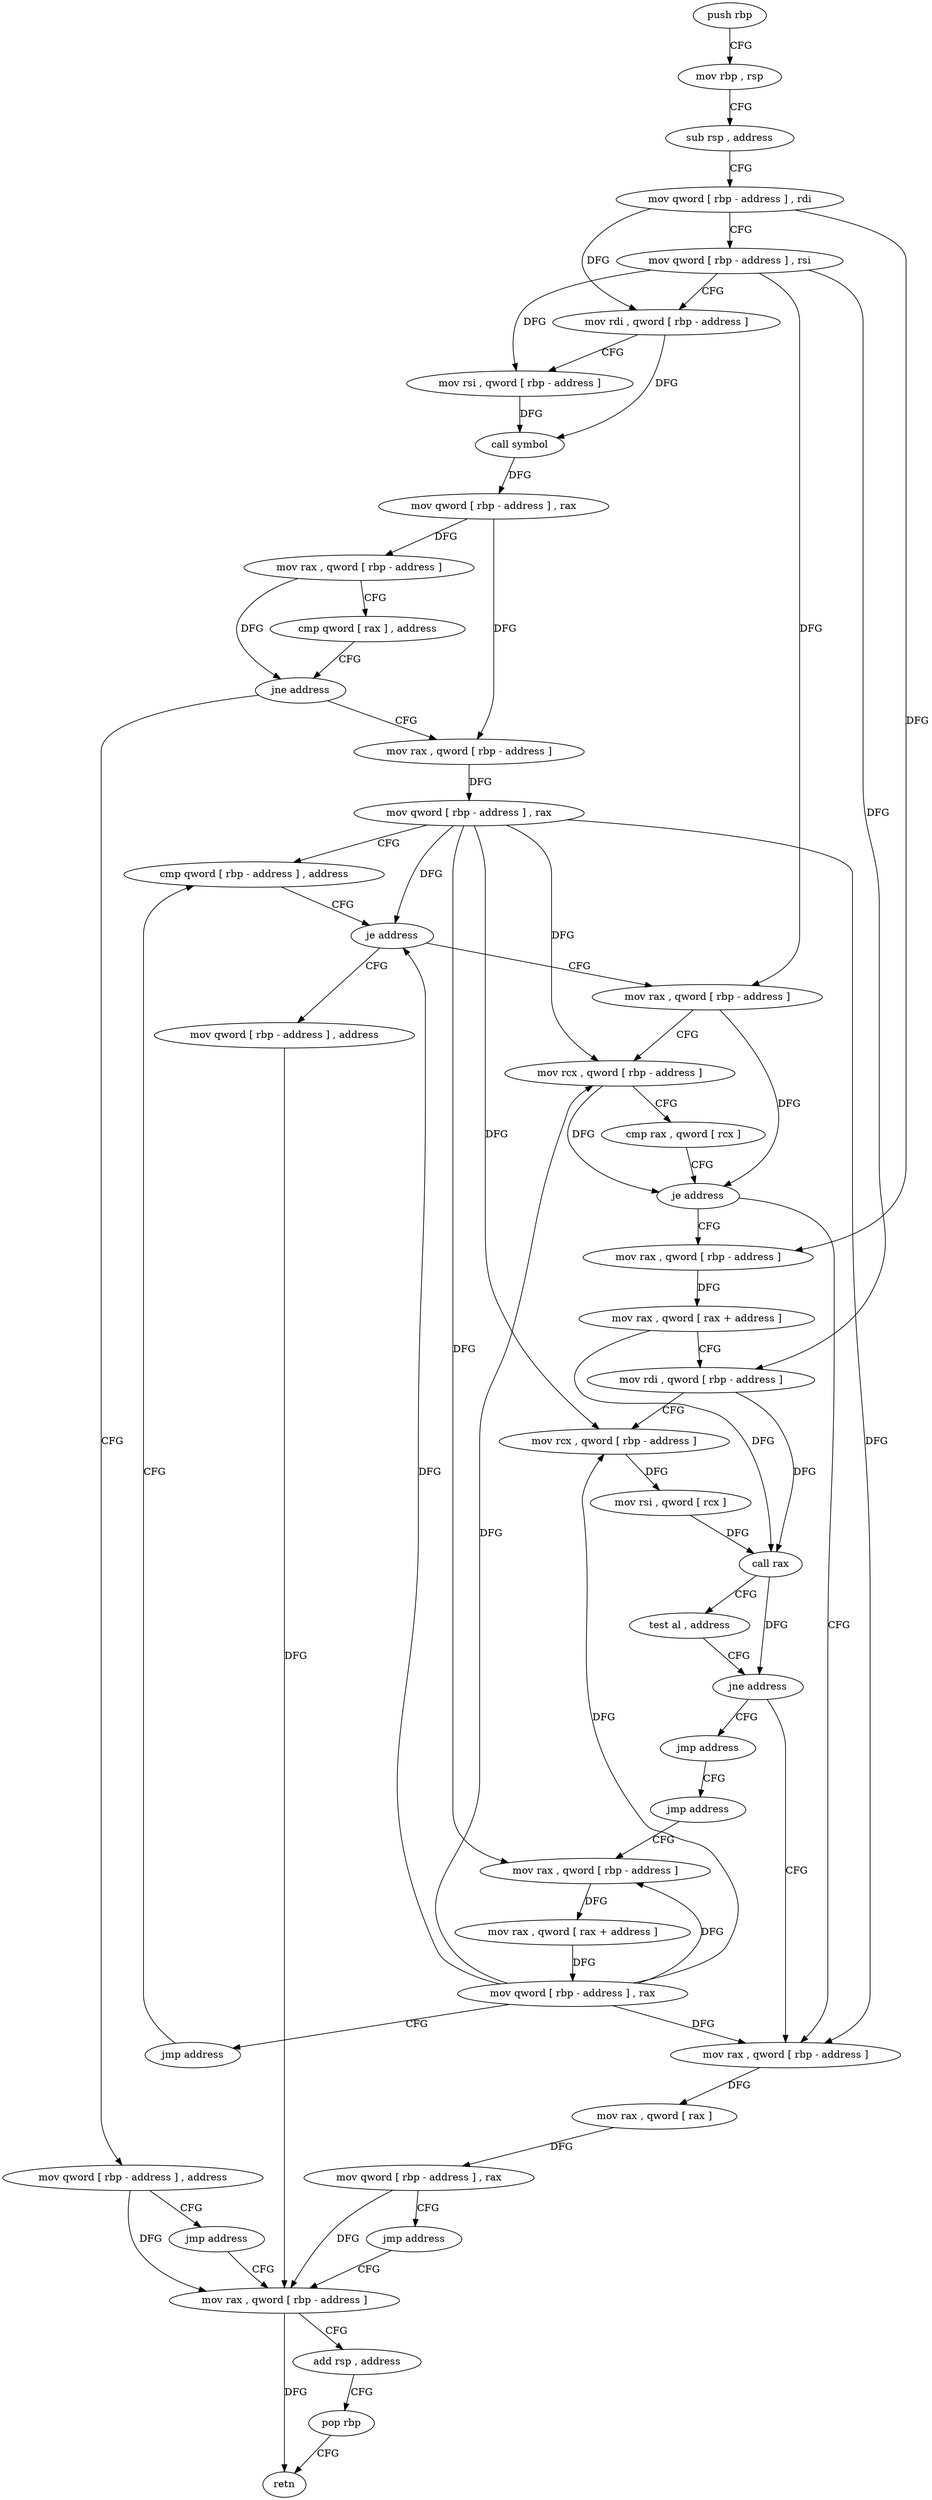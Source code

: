 digraph "func" {
"4232320" [label = "push rbp" ]
"4232321" [label = "mov rbp , rsp" ]
"4232324" [label = "sub rsp , address" ]
"4232328" [label = "mov qword [ rbp - address ] , rdi" ]
"4232332" [label = "mov qword [ rbp - address ] , rsi" ]
"4232336" [label = "mov rdi , qword [ rbp - address ]" ]
"4232340" [label = "mov rsi , qword [ rbp - address ]" ]
"4232344" [label = "call symbol" ]
"4232349" [label = "mov qword [ rbp - address ] , rax" ]
"4232353" [label = "mov rax , qword [ rbp - address ]" ]
"4232357" [label = "cmp qword [ rax ] , address" ]
"4232361" [label = "jne address" ]
"4232380" [label = "mov rax , qword [ rbp - address ]" ]
"4232367" [label = "mov qword [ rbp - address ] , address" ]
"4232384" [label = "mov qword [ rbp - address ] , rax" ]
"4232388" [label = "cmp qword [ rbp - address ] , address" ]
"4232375" [label = "jmp address" ]
"4232496" [label = "mov rax , qword [ rbp - address ]" ]
"4232488" [label = "mov qword [ rbp - address ] , address" ]
"4232399" [label = "mov rax , qword [ rbp - address ]" ]
"4232403" [label = "mov rcx , qword [ rbp - address ]" ]
"4232407" [label = "cmp rax , qword [ rcx ]" ]
"4232410" [label = "je address" ]
"4232450" [label = "mov rax , qword [ rbp - address ]" ]
"4232416" [label = "mov rax , qword [ rbp - address ]" ]
"4232500" [label = "add rsp , address" ]
"4232504" [label = "pop rbp" ]
"4232505" [label = "retn" ]
"4232454" [label = "mov rax , qword [ rax ]" ]
"4232457" [label = "mov qword [ rbp - address ] , rax" ]
"4232461" [label = "jmp address" ]
"4232420" [label = "mov rax , qword [ rax + address ]" ]
"4232424" [label = "mov rdi , qword [ rbp - address ]" ]
"4232428" [label = "mov rcx , qword [ rbp - address ]" ]
"4232432" [label = "mov rsi , qword [ rcx ]" ]
"4232435" [label = "call rax" ]
"4232437" [label = "test al , address" ]
"4232439" [label = "jne address" ]
"4232445" [label = "jmp address" ]
"4232466" [label = "jmp address" ]
"4232471" [label = "mov rax , qword [ rbp - address ]" ]
"4232475" [label = "mov rax , qword [ rax + address ]" ]
"4232479" [label = "mov qword [ rbp - address ] , rax" ]
"4232483" [label = "jmp address" ]
"4232393" [label = "je address" ]
"4232320" -> "4232321" [ label = "CFG" ]
"4232321" -> "4232324" [ label = "CFG" ]
"4232324" -> "4232328" [ label = "CFG" ]
"4232328" -> "4232332" [ label = "CFG" ]
"4232328" -> "4232336" [ label = "DFG" ]
"4232328" -> "4232416" [ label = "DFG" ]
"4232332" -> "4232336" [ label = "CFG" ]
"4232332" -> "4232340" [ label = "DFG" ]
"4232332" -> "4232399" [ label = "DFG" ]
"4232332" -> "4232424" [ label = "DFG" ]
"4232336" -> "4232340" [ label = "CFG" ]
"4232336" -> "4232344" [ label = "DFG" ]
"4232340" -> "4232344" [ label = "DFG" ]
"4232344" -> "4232349" [ label = "DFG" ]
"4232349" -> "4232353" [ label = "DFG" ]
"4232349" -> "4232380" [ label = "DFG" ]
"4232353" -> "4232357" [ label = "CFG" ]
"4232353" -> "4232361" [ label = "DFG" ]
"4232357" -> "4232361" [ label = "CFG" ]
"4232361" -> "4232380" [ label = "CFG" ]
"4232361" -> "4232367" [ label = "CFG" ]
"4232380" -> "4232384" [ label = "DFG" ]
"4232367" -> "4232375" [ label = "CFG" ]
"4232367" -> "4232496" [ label = "DFG" ]
"4232384" -> "4232388" [ label = "CFG" ]
"4232384" -> "4232393" [ label = "DFG" ]
"4232384" -> "4232403" [ label = "DFG" ]
"4232384" -> "4232450" [ label = "DFG" ]
"4232384" -> "4232428" [ label = "DFG" ]
"4232384" -> "4232471" [ label = "DFG" ]
"4232388" -> "4232393" [ label = "CFG" ]
"4232375" -> "4232496" [ label = "CFG" ]
"4232496" -> "4232500" [ label = "CFG" ]
"4232496" -> "4232505" [ label = "DFG" ]
"4232488" -> "4232496" [ label = "DFG" ]
"4232399" -> "4232403" [ label = "CFG" ]
"4232399" -> "4232410" [ label = "DFG" ]
"4232403" -> "4232407" [ label = "CFG" ]
"4232403" -> "4232410" [ label = "DFG" ]
"4232407" -> "4232410" [ label = "CFG" ]
"4232410" -> "4232450" [ label = "CFG" ]
"4232410" -> "4232416" [ label = "CFG" ]
"4232450" -> "4232454" [ label = "DFG" ]
"4232416" -> "4232420" [ label = "DFG" ]
"4232500" -> "4232504" [ label = "CFG" ]
"4232504" -> "4232505" [ label = "CFG" ]
"4232454" -> "4232457" [ label = "DFG" ]
"4232457" -> "4232461" [ label = "CFG" ]
"4232457" -> "4232496" [ label = "DFG" ]
"4232461" -> "4232496" [ label = "CFG" ]
"4232420" -> "4232424" [ label = "CFG" ]
"4232420" -> "4232435" [ label = "DFG" ]
"4232424" -> "4232428" [ label = "CFG" ]
"4232424" -> "4232435" [ label = "DFG" ]
"4232428" -> "4232432" [ label = "DFG" ]
"4232432" -> "4232435" [ label = "DFG" ]
"4232435" -> "4232437" [ label = "CFG" ]
"4232435" -> "4232439" [ label = "DFG" ]
"4232437" -> "4232439" [ label = "CFG" ]
"4232439" -> "4232450" [ label = "CFG" ]
"4232439" -> "4232445" [ label = "CFG" ]
"4232445" -> "4232466" [ label = "CFG" ]
"4232466" -> "4232471" [ label = "CFG" ]
"4232471" -> "4232475" [ label = "DFG" ]
"4232475" -> "4232479" [ label = "DFG" ]
"4232479" -> "4232483" [ label = "CFG" ]
"4232479" -> "4232393" [ label = "DFG" ]
"4232479" -> "4232403" [ label = "DFG" ]
"4232479" -> "4232450" [ label = "DFG" ]
"4232479" -> "4232428" [ label = "DFG" ]
"4232479" -> "4232471" [ label = "DFG" ]
"4232483" -> "4232388" [ label = "CFG" ]
"4232393" -> "4232488" [ label = "CFG" ]
"4232393" -> "4232399" [ label = "CFG" ]
}
